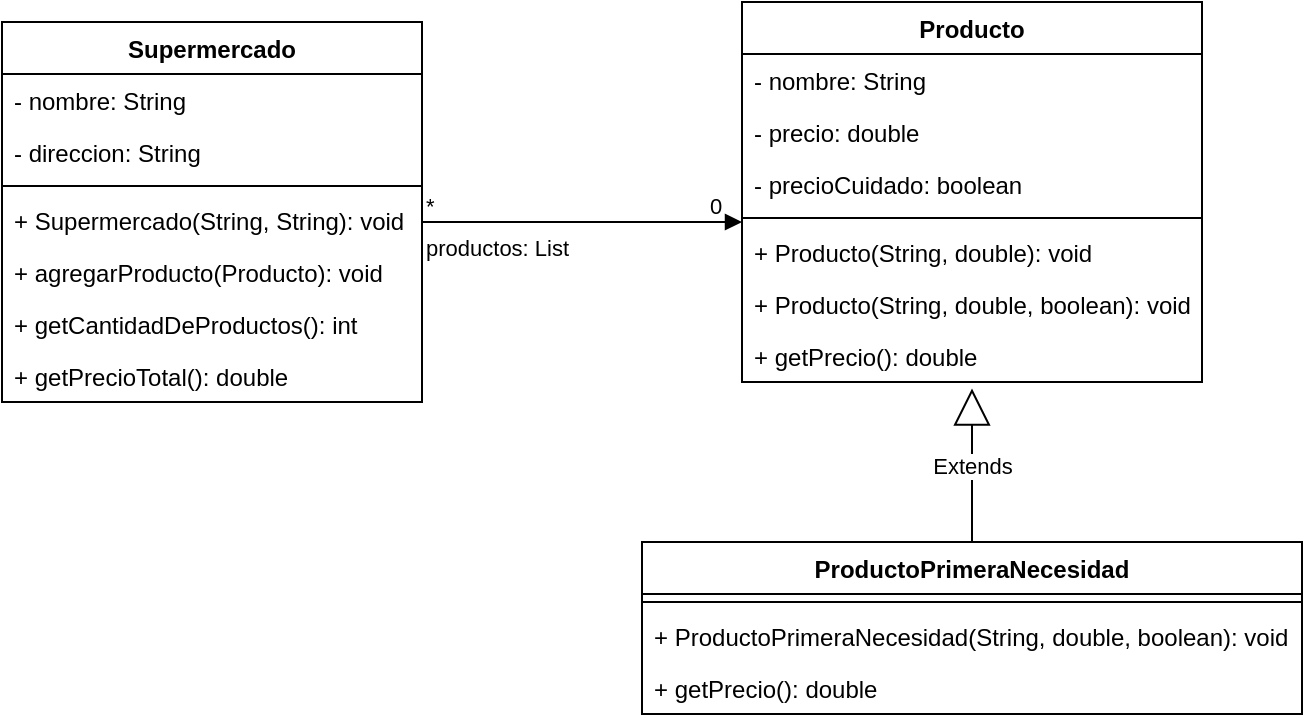 <mxfile version="28.1.1">
  <diagram name="Página-1" id="zVfQbt_d_520BBhxQCmw">
    <mxGraphModel dx="1139" dy="552" grid="1" gridSize="10" guides="1" tooltips="1" connect="1" arrows="1" fold="1" page="1" pageScale="1" pageWidth="827" pageHeight="1169" math="0" shadow="0">
      <root>
        <mxCell id="0" />
        <mxCell id="1" parent="0" />
        <mxCell id="MIlauG2Iweyast_Evfxc-1" value="Supermercado" style="swimlane;fontStyle=1;align=center;verticalAlign=top;childLayout=stackLayout;horizontal=1;startSize=26;horizontalStack=0;resizeParent=1;resizeParentMax=0;resizeLast=0;collapsible=1;marginBottom=0;whiteSpace=wrap;html=1;" vertex="1" parent="1">
          <mxGeometry x="30" y="180" width="210" height="190" as="geometry" />
        </mxCell>
        <mxCell id="MIlauG2Iweyast_Evfxc-2" value="- nombre: String" style="text;strokeColor=none;fillColor=none;align=left;verticalAlign=top;spacingLeft=4;spacingRight=4;overflow=hidden;rotatable=0;points=[[0,0.5],[1,0.5]];portConstraint=eastwest;whiteSpace=wrap;html=1;" vertex="1" parent="MIlauG2Iweyast_Evfxc-1">
          <mxGeometry y="26" width="210" height="26" as="geometry" />
        </mxCell>
        <mxCell id="MIlauG2Iweyast_Evfxc-5" value="- direccion: String" style="text;strokeColor=none;fillColor=none;align=left;verticalAlign=top;spacingLeft=4;spacingRight=4;overflow=hidden;rotatable=0;points=[[0,0.5],[1,0.5]];portConstraint=eastwest;whiteSpace=wrap;html=1;" vertex="1" parent="MIlauG2Iweyast_Evfxc-1">
          <mxGeometry y="52" width="210" height="26" as="geometry" />
        </mxCell>
        <mxCell id="MIlauG2Iweyast_Evfxc-3" value="" style="line;strokeWidth=1;fillColor=none;align=left;verticalAlign=middle;spacingTop=-1;spacingLeft=3;spacingRight=3;rotatable=0;labelPosition=right;points=[];portConstraint=eastwest;strokeColor=inherit;" vertex="1" parent="MIlauG2Iweyast_Evfxc-1">
          <mxGeometry y="78" width="210" height="8" as="geometry" />
        </mxCell>
        <mxCell id="MIlauG2Iweyast_Evfxc-8" value="+ Supermercado(String, String): void" style="text;strokeColor=none;fillColor=none;align=left;verticalAlign=top;spacingLeft=4;spacingRight=4;overflow=hidden;rotatable=0;points=[[0,0.5],[1,0.5]];portConstraint=eastwest;whiteSpace=wrap;html=1;" vertex="1" parent="MIlauG2Iweyast_Evfxc-1">
          <mxGeometry y="86" width="210" height="26" as="geometry" />
        </mxCell>
        <mxCell id="MIlauG2Iweyast_Evfxc-10" value="+ agregarProducto(Producto): void" style="text;strokeColor=none;fillColor=none;align=left;verticalAlign=top;spacingLeft=4;spacingRight=4;overflow=hidden;rotatable=0;points=[[0,0.5],[1,0.5]];portConstraint=eastwest;whiteSpace=wrap;html=1;" vertex="1" parent="MIlauG2Iweyast_Evfxc-1">
          <mxGeometry y="112" width="210" height="26" as="geometry" />
        </mxCell>
        <mxCell id="MIlauG2Iweyast_Evfxc-9" value="+ getCantidadDeProductos(): int" style="text;strokeColor=none;fillColor=none;align=left;verticalAlign=top;spacingLeft=4;spacingRight=4;overflow=hidden;rotatable=0;points=[[0,0.5],[1,0.5]];portConstraint=eastwest;whiteSpace=wrap;html=1;" vertex="1" parent="MIlauG2Iweyast_Evfxc-1">
          <mxGeometry y="138" width="210" height="26" as="geometry" />
        </mxCell>
        <mxCell id="MIlauG2Iweyast_Evfxc-4" value="+ getPrecioTotal(): double" style="text;strokeColor=none;fillColor=none;align=left;verticalAlign=top;spacingLeft=4;spacingRight=4;overflow=hidden;rotatable=0;points=[[0,0.5],[1,0.5]];portConstraint=eastwest;whiteSpace=wrap;html=1;" vertex="1" parent="MIlauG2Iweyast_Evfxc-1">
          <mxGeometry y="164" width="210" height="26" as="geometry" />
        </mxCell>
        <mxCell id="MIlauG2Iweyast_Evfxc-11" value="Producto" style="swimlane;fontStyle=1;align=center;verticalAlign=top;childLayout=stackLayout;horizontal=1;startSize=26;horizontalStack=0;resizeParent=1;resizeParentMax=0;resizeLast=0;collapsible=1;marginBottom=0;whiteSpace=wrap;html=1;" vertex="1" parent="1">
          <mxGeometry x="400" y="170" width="230" height="190" as="geometry" />
        </mxCell>
        <mxCell id="MIlauG2Iweyast_Evfxc-12" value="- nombre: String" style="text;strokeColor=none;fillColor=none;align=left;verticalAlign=top;spacingLeft=4;spacingRight=4;overflow=hidden;rotatable=0;points=[[0,0.5],[1,0.5]];portConstraint=eastwest;whiteSpace=wrap;html=1;" vertex="1" parent="MIlauG2Iweyast_Evfxc-11">
          <mxGeometry y="26" width="230" height="26" as="geometry" />
        </mxCell>
        <mxCell id="MIlauG2Iweyast_Evfxc-13" value="- precio: double" style="text;strokeColor=none;fillColor=none;align=left;verticalAlign=top;spacingLeft=4;spacingRight=4;overflow=hidden;rotatable=0;points=[[0,0.5],[1,0.5]];portConstraint=eastwest;whiteSpace=wrap;html=1;" vertex="1" parent="MIlauG2Iweyast_Evfxc-11">
          <mxGeometry y="52" width="230" height="26" as="geometry" />
        </mxCell>
        <mxCell id="MIlauG2Iweyast_Evfxc-14" value="- precioCuidado: boolean" style="text;strokeColor=none;fillColor=none;align=left;verticalAlign=top;spacingLeft=4;spacingRight=4;overflow=hidden;rotatable=0;points=[[0,0.5],[1,0.5]];portConstraint=eastwest;whiteSpace=wrap;html=1;" vertex="1" parent="MIlauG2Iweyast_Evfxc-11">
          <mxGeometry y="78" width="230" height="26" as="geometry" />
        </mxCell>
        <mxCell id="MIlauG2Iweyast_Evfxc-15" value="" style="line;strokeWidth=1;fillColor=none;align=left;verticalAlign=middle;spacingTop=-1;spacingLeft=3;spacingRight=3;rotatable=0;labelPosition=right;points=[];portConstraint=eastwest;strokeColor=inherit;" vertex="1" parent="MIlauG2Iweyast_Evfxc-11">
          <mxGeometry y="104" width="230" height="8" as="geometry" />
        </mxCell>
        <mxCell id="MIlauG2Iweyast_Evfxc-16" value="+ Producto(String, double): void" style="text;strokeColor=none;fillColor=none;align=left;verticalAlign=top;spacingLeft=4;spacingRight=4;overflow=hidden;rotatable=0;points=[[0,0.5],[1,0.5]];portConstraint=eastwest;whiteSpace=wrap;html=1;" vertex="1" parent="MIlauG2Iweyast_Evfxc-11">
          <mxGeometry y="112" width="230" height="26" as="geometry" />
        </mxCell>
        <mxCell id="MIlauG2Iweyast_Evfxc-20" value="+ Producto(String, double, boolean): void" style="text;strokeColor=none;fillColor=none;align=left;verticalAlign=top;spacingLeft=4;spacingRight=4;overflow=hidden;rotatable=0;points=[[0,0.5],[1,0.5]];portConstraint=eastwest;whiteSpace=wrap;html=1;" vertex="1" parent="MIlauG2Iweyast_Evfxc-11">
          <mxGeometry y="138" width="230" height="26" as="geometry" />
        </mxCell>
        <mxCell id="MIlauG2Iweyast_Evfxc-17" value="+ getPrecio(): double" style="text;strokeColor=none;fillColor=none;align=left;verticalAlign=top;spacingLeft=4;spacingRight=4;overflow=hidden;rotatable=0;points=[[0,0.5],[1,0.5]];portConstraint=eastwest;whiteSpace=wrap;html=1;" vertex="1" parent="MIlauG2Iweyast_Evfxc-11">
          <mxGeometry y="164" width="230" height="26" as="geometry" />
        </mxCell>
        <mxCell id="MIlauG2Iweyast_Evfxc-21" value="productos: List" style="endArrow=block;endFill=1;html=1;edgeStyle=orthogonalEdgeStyle;align=left;verticalAlign=top;rounded=0;" edge="1" parent="1">
          <mxGeometry x="-1" relative="1" as="geometry">
            <mxPoint x="240" y="280" as="sourcePoint" />
            <mxPoint x="400" y="280" as="targetPoint" />
          </mxGeometry>
        </mxCell>
        <mxCell id="MIlauG2Iweyast_Evfxc-22" value="*" style="edgeLabel;resizable=0;html=1;align=left;verticalAlign=bottom;" connectable="0" vertex="1" parent="MIlauG2Iweyast_Evfxc-21">
          <mxGeometry x="-1" relative="1" as="geometry" />
        </mxCell>
        <mxCell id="MIlauG2Iweyast_Evfxc-23" value="0" style="edgeLabel;resizable=0;html=1;align=left;verticalAlign=bottom;" connectable="0" vertex="1" parent="1">
          <mxGeometry x="382" y="280" as="geometry" />
        </mxCell>
        <mxCell id="MIlauG2Iweyast_Evfxc-24" value="ProductoPrimeraNecesidad" style="swimlane;fontStyle=1;align=center;verticalAlign=top;childLayout=stackLayout;horizontal=1;startSize=26;horizontalStack=0;resizeParent=1;resizeParentMax=0;resizeLast=0;collapsible=1;marginBottom=0;whiteSpace=wrap;html=1;" vertex="1" parent="1">
          <mxGeometry x="350" y="440" width="330" height="86" as="geometry" />
        </mxCell>
        <mxCell id="MIlauG2Iweyast_Evfxc-28" value="" style="line;strokeWidth=1;fillColor=none;align=left;verticalAlign=middle;spacingTop=-1;spacingLeft=3;spacingRight=3;rotatable=0;labelPosition=right;points=[];portConstraint=eastwest;strokeColor=inherit;" vertex="1" parent="MIlauG2Iweyast_Evfxc-24">
          <mxGeometry y="26" width="330" height="8" as="geometry" />
        </mxCell>
        <mxCell id="MIlauG2Iweyast_Evfxc-29" value="+ ProductoPrimeraNecesidad(String, double, boolean): void" style="text;strokeColor=none;fillColor=none;align=left;verticalAlign=top;spacingLeft=4;spacingRight=4;overflow=hidden;rotatable=0;points=[[0,0.5],[1,0.5]];portConstraint=eastwest;whiteSpace=wrap;html=1;" vertex="1" parent="MIlauG2Iweyast_Evfxc-24">
          <mxGeometry y="34" width="330" height="26" as="geometry" />
        </mxCell>
        <mxCell id="MIlauG2Iweyast_Evfxc-31" value="+ getPrecio(): double" style="text;strokeColor=none;fillColor=none;align=left;verticalAlign=top;spacingLeft=4;spacingRight=4;overflow=hidden;rotatable=0;points=[[0,0.5],[1,0.5]];portConstraint=eastwest;whiteSpace=wrap;html=1;" vertex="1" parent="MIlauG2Iweyast_Evfxc-24">
          <mxGeometry y="60" width="330" height="26" as="geometry" />
        </mxCell>
        <mxCell id="MIlauG2Iweyast_Evfxc-32" value="Extends" style="endArrow=block;endSize=16;endFill=0;html=1;rounded=0;exitX=0.5;exitY=0;exitDx=0;exitDy=0;entryX=0.5;entryY=1.124;entryDx=0;entryDy=0;entryPerimeter=0;" edge="1" parent="1" source="MIlauG2Iweyast_Evfxc-24" target="MIlauG2Iweyast_Evfxc-17">
          <mxGeometry width="160" relative="1" as="geometry">
            <mxPoint x="500" y="430" as="sourcePoint" />
            <mxPoint x="660" y="430" as="targetPoint" />
          </mxGeometry>
        </mxCell>
      </root>
    </mxGraphModel>
  </diagram>
</mxfile>
